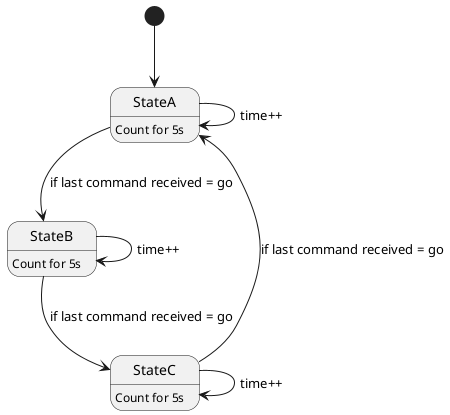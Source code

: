 @startuml machine3states
    [*] --> StateA
    StateA --> StateB : if last command received = go
    StateA --> StateA : time++
    StateB --> StateC : if last command received = go
    StateB --> StateB : time++
    StateC --> StateA : if last command received = go
    StateC --> StateC : time++
    StateA : Count for 5s
    StateB : Count for 5s
    StateC : Count for 5s
@enduml





